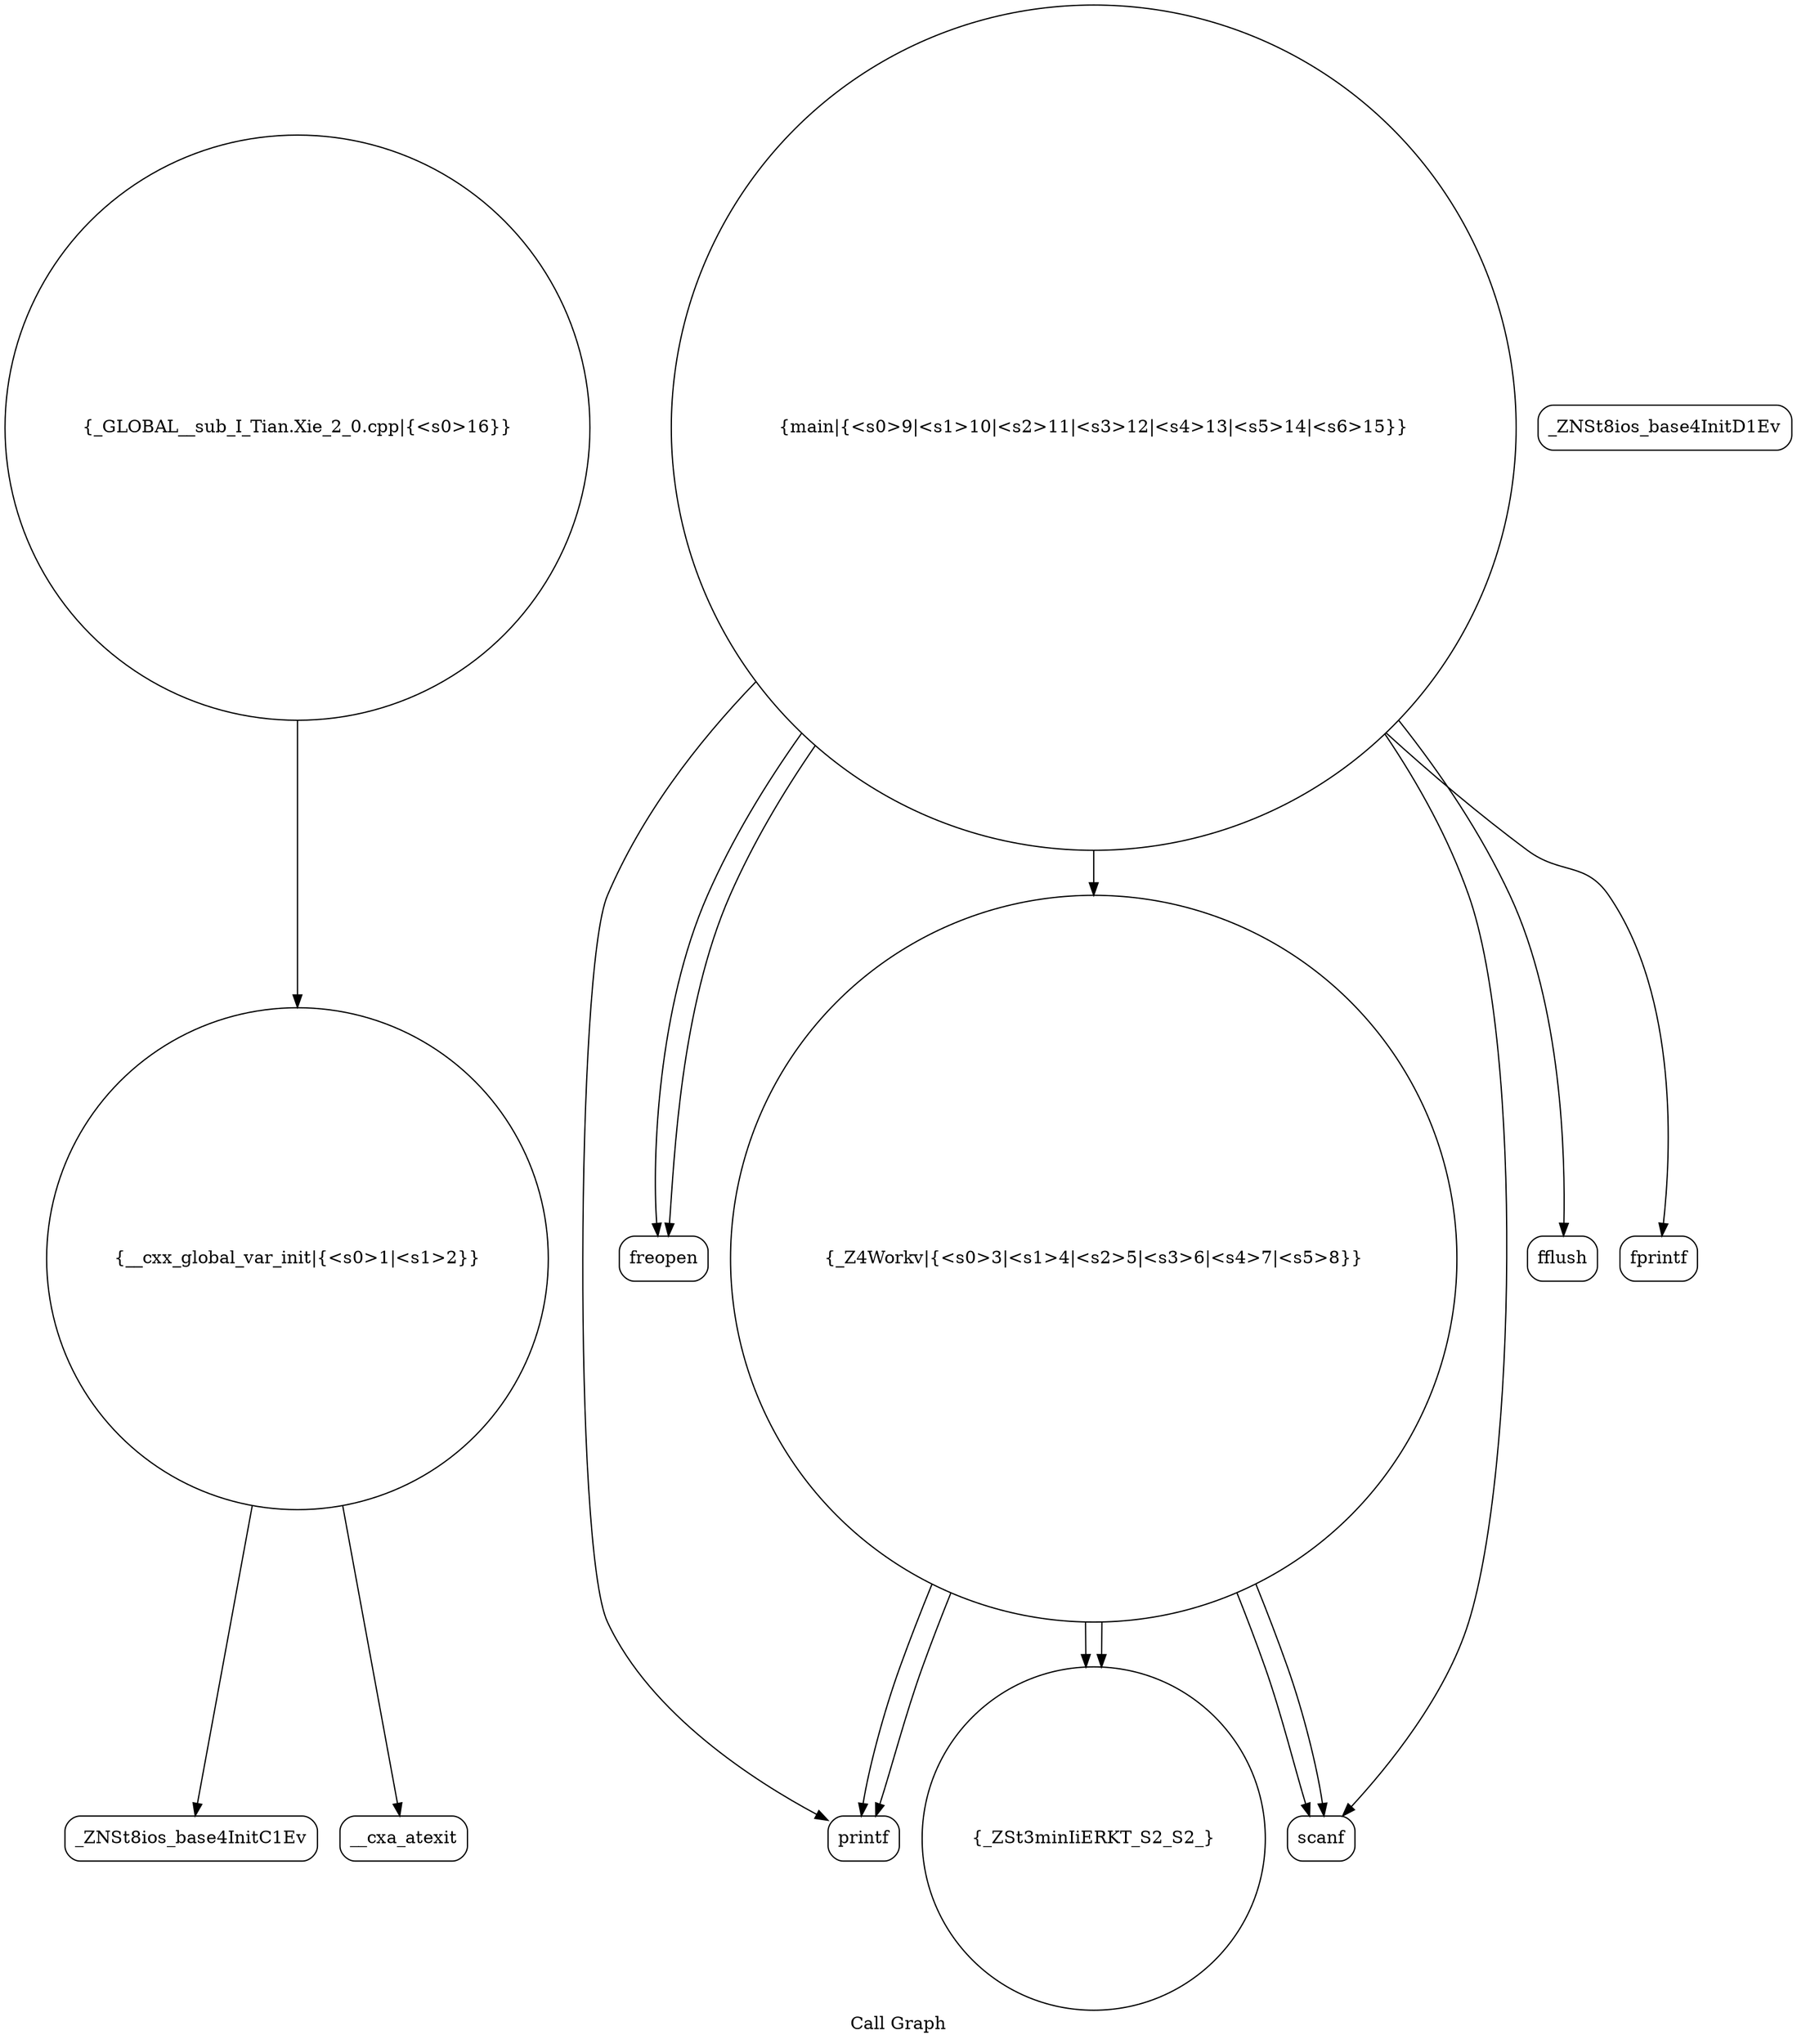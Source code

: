 digraph "Call Graph" {
	label="Call Graph";

	Node0x561d3bba2bb0 [shape=record,shape=circle,label="{__cxx_global_var_init|{<s0>1|<s1>2}}"];
	Node0x561d3bba2bb0:s0 -> Node0x561d3bba3040[color=black];
	Node0x561d3bba2bb0:s1 -> Node0x561d3bba3140[color=black];
	Node0x561d3bba3340 [shape=record,shape=Mrecord,label="{printf}"];
	Node0x561d3bba30c0 [shape=record,shape=Mrecord,label="{_ZNSt8ios_base4InitD1Ev}"];
	Node0x561d3bba3440 [shape=record,shape=Mrecord,label="{freopen}"];
	Node0x561d3bba31c0 [shape=record,shape=circle,label="{_Z4Workv|{<s0>3|<s1>4|<s2>5|<s3>6|<s4>7|<s5>8}}"];
	Node0x561d3bba31c0:s0 -> Node0x561d3bba3240[color=black];
	Node0x561d3bba31c0:s1 -> Node0x561d3bba3240[color=black];
	Node0x561d3bba31c0:s2 -> Node0x561d3bba32c0[color=black];
	Node0x561d3bba31c0:s3 -> Node0x561d3bba32c0[color=black];
	Node0x561d3bba31c0:s4 -> Node0x561d3bba3340[color=black];
	Node0x561d3bba31c0:s5 -> Node0x561d3bba3340[color=black];
	Node0x561d3bba3540 [shape=record,shape=Mrecord,label="{fflush}"];
	Node0x561d3bba32c0 [shape=record,shape=circle,label="{_ZSt3minIiERKT_S2_S2_}"];
	Node0x561d3bba3040 [shape=record,shape=Mrecord,label="{_ZNSt8ios_base4InitC1Ev}"];
	Node0x561d3bba33c0 [shape=record,shape=circle,label="{main|{<s0>9|<s1>10|<s2>11|<s3>12|<s4>13|<s5>14|<s6>15}}"];
	Node0x561d3bba33c0:s0 -> Node0x561d3bba3440[color=black];
	Node0x561d3bba33c0:s1 -> Node0x561d3bba3440[color=black];
	Node0x561d3bba33c0:s2 -> Node0x561d3bba3240[color=black];
	Node0x561d3bba33c0:s3 -> Node0x561d3bba3340[color=black];
	Node0x561d3bba33c0:s4 -> Node0x561d3bba34c0[color=black];
	Node0x561d3bba33c0:s5 -> Node0x561d3bba31c0[color=black];
	Node0x561d3bba33c0:s6 -> Node0x561d3bba3540[color=black];
	Node0x561d3bba3140 [shape=record,shape=Mrecord,label="{__cxa_atexit}"];
	Node0x561d3bba34c0 [shape=record,shape=Mrecord,label="{fprintf}"];
	Node0x561d3bba3240 [shape=record,shape=Mrecord,label="{scanf}"];
	Node0x561d3bba35c0 [shape=record,shape=circle,label="{_GLOBAL__sub_I_Tian.Xie_2_0.cpp|{<s0>16}}"];
	Node0x561d3bba35c0:s0 -> Node0x561d3bba2bb0[color=black];
}
